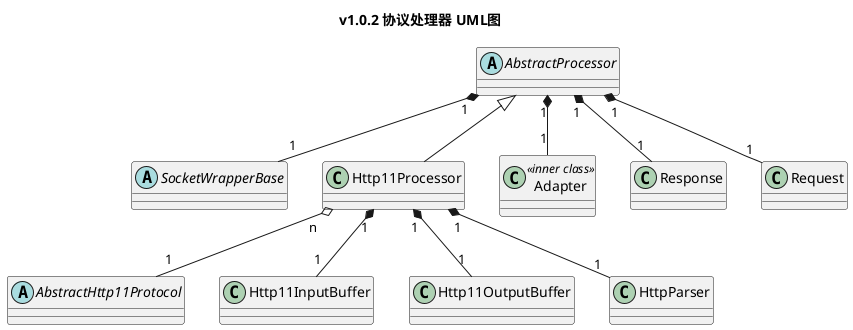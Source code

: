 @startuml
title v1.0.2 协议处理器 UML图

abstract class AbstractProcessor
abstract class AbstractHttp11Protocol
abstract class SocketWrapperBase

class Http11Processor
class Adapter <<inner class>>
class Response
class Request
class Http11InputBuffer
class Http11OutputBuffer
class HttpParser

AbstractProcessor "1" *-- "1" Request
AbstractProcessor "1" *-- "1" Response
AbstractProcessor "1" *-- "1" Adapter
AbstractProcessor "1" *-- "1" SocketWrapperBase
AbstractProcessor <|-- Http11Processor

Http11Processor "n" o-- "1" AbstractHttp11Protocol
Http11Processor "1" *-- "1" Http11InputBuffer
Http11Processor "1" *-- "1" Http11OutputBuffer
Http11Processor "1" *-- "1" HttpParser

@enduml